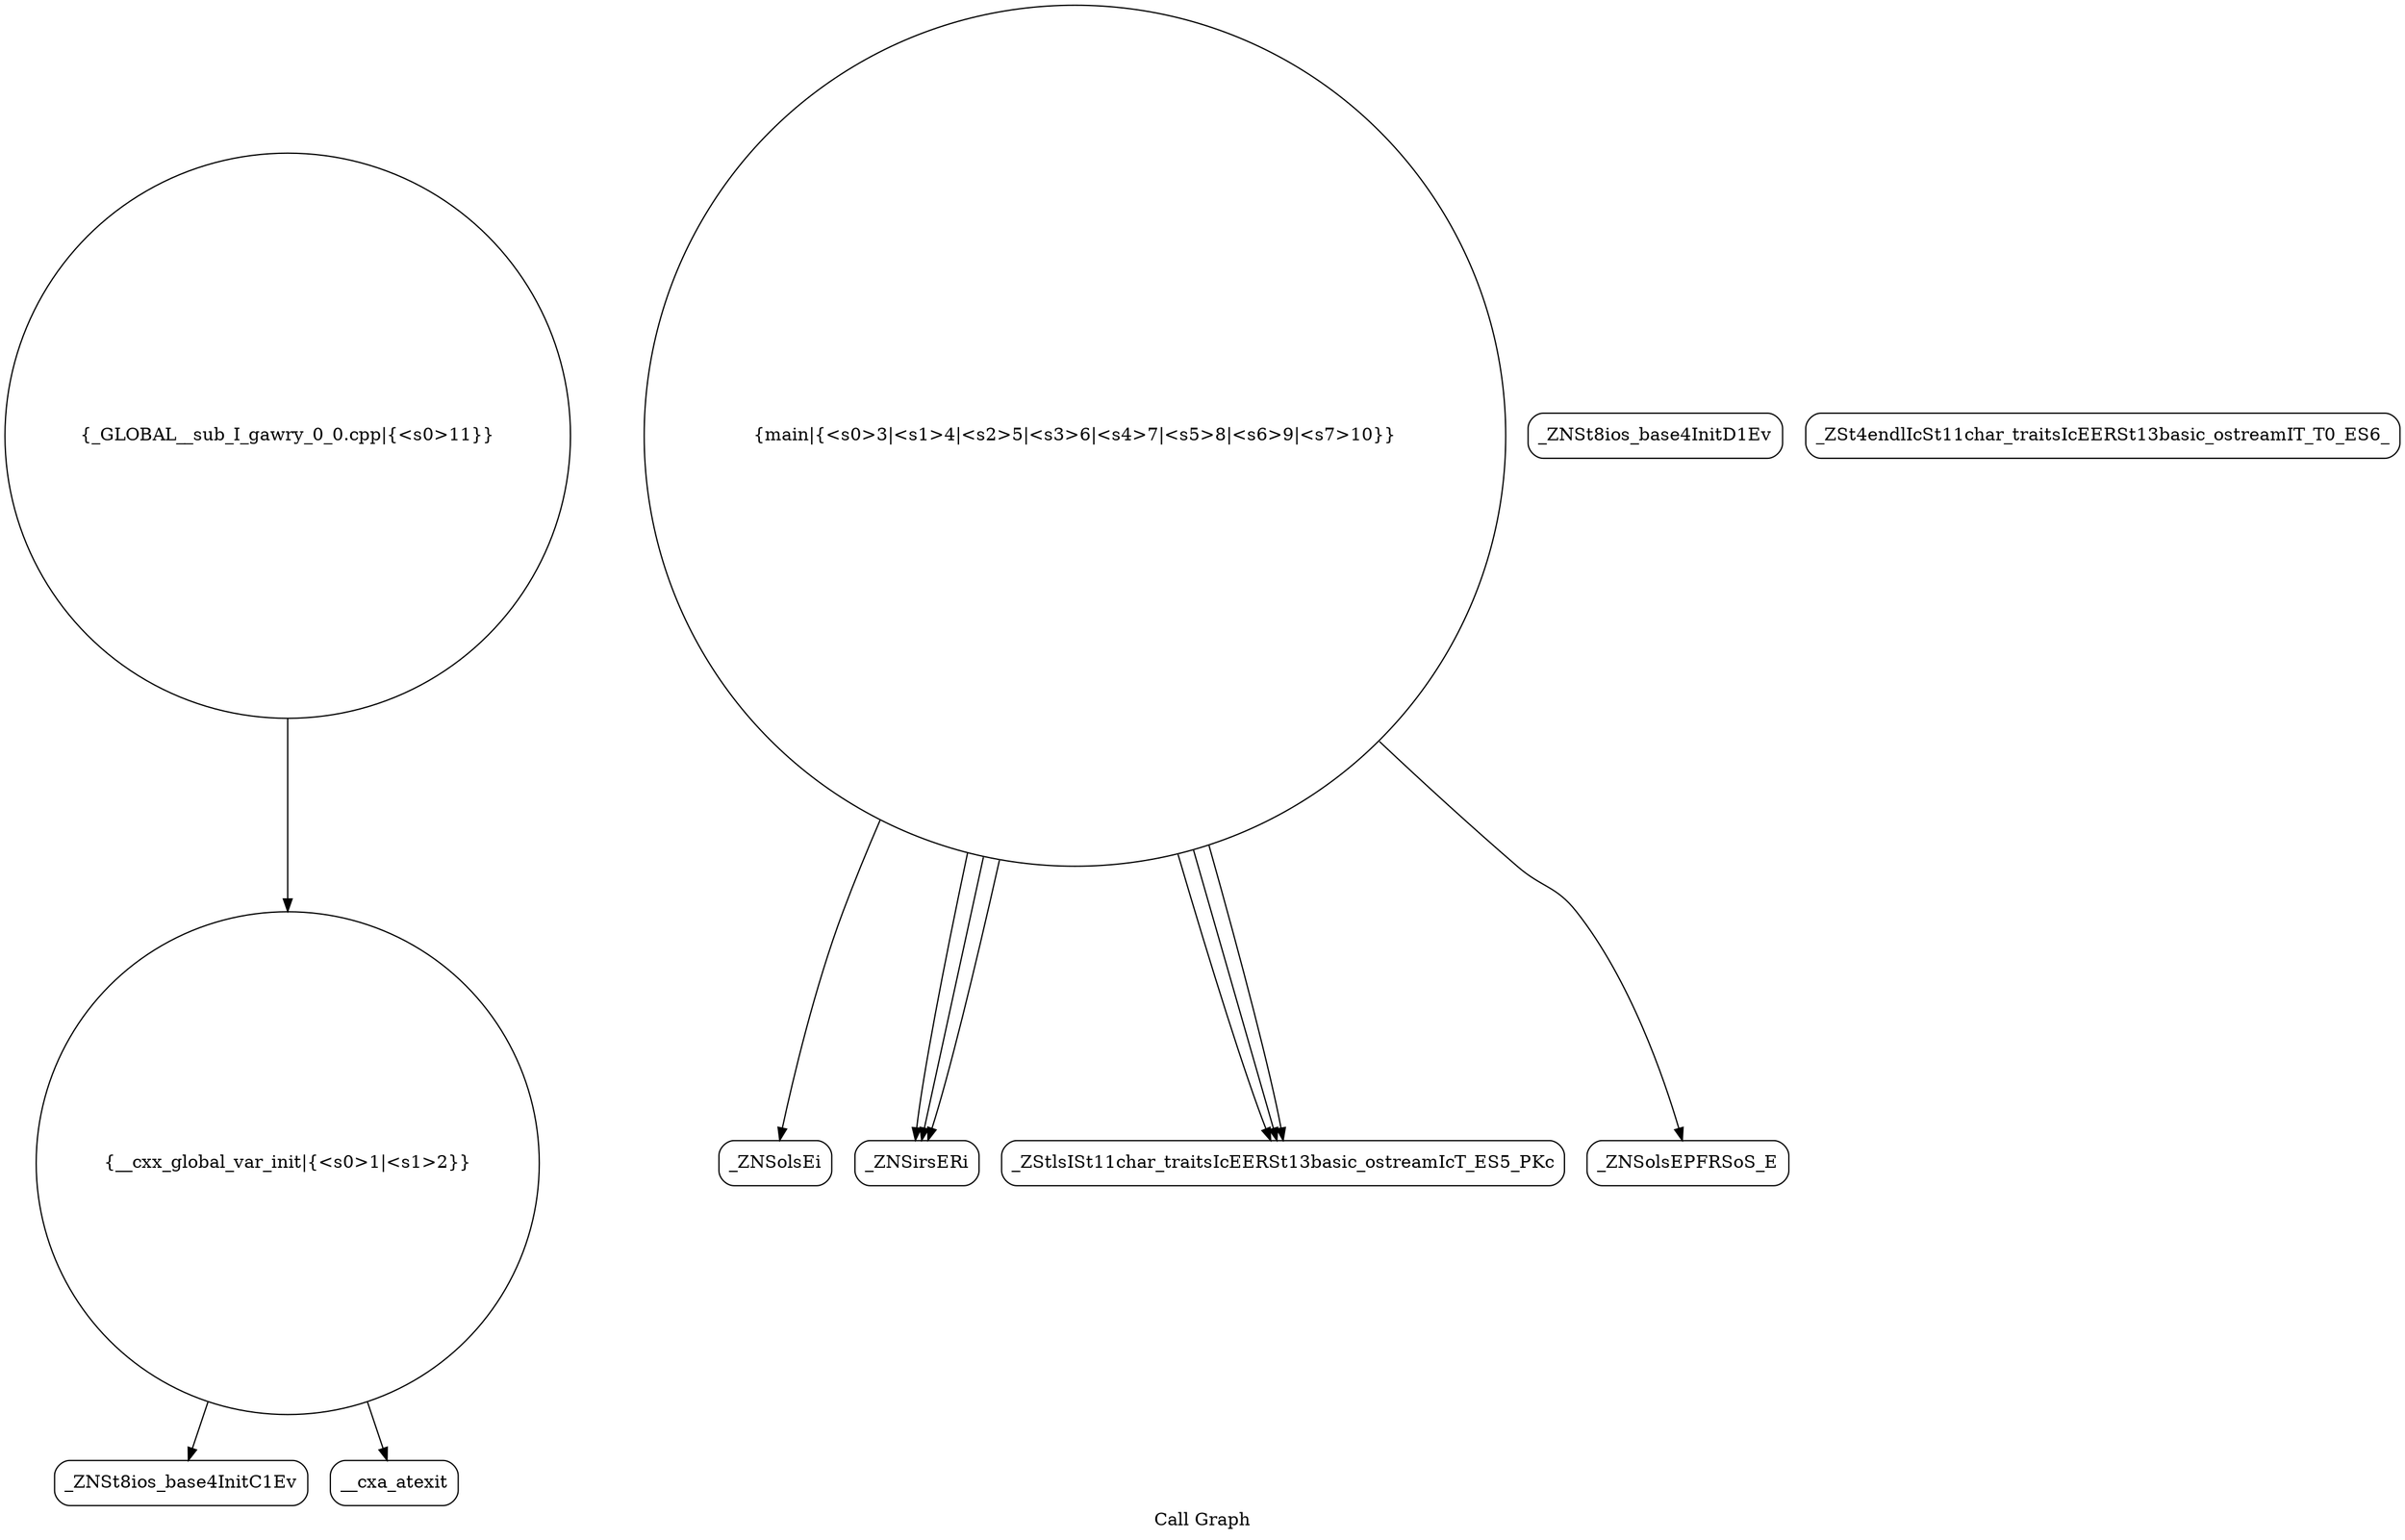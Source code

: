 digraph "Call Graph" {
	label="Call Graph";

	Node0x55fefefa3540 [shape=record,shape=circle,label="{__cxx_global_var_init|{<s0>1|<s1>2}}"];
	Node0x55fefefa3540:s0 -> Node0x55fefefa39d0[color=black];
	Node0x55fefefa3540:s1 -> Node0x55fefefa3ad0[color=black];
	Node0x55fefefa3cd0 [shape=record,shape=Mrecord,label="{_ZNSolsEi}"];
	Node0x55fefefa3a50 [shape=record,shape=Mrecord,label="{_ZNSt8ios_base4InitD1Ev}"];
	Node0x55fefefa3dd0 [shape=record,shape=Mrecord,label="{_ZSt4endlIcSt11char_traitsIcEERSt13basic_ostreamIT_T0_ES6_}"];
	Node0x55fefefa3b50 [shape=record,shape=circle,label="{main|{<s0>3|<s1>4|<s2>5|<s3>6|<s4>7|<s5>8|<s6>9|<s7>10}}"];
	Node0x55fefefa3b50:s0 -> Node0x55fefefa3bd0[color=black];
	Node0x55fefefa3b50:s1 -> Node0x55fefefa3bd0[color=black];
	Node0x55fefefa3b50:s2 -> Node0x55fefefa3bd0[color=black];
	Node0x55fefefa3b50:s3 -> Node0x55fefefa3c50[color=black];
	Node0x55fefefa3b50:s4 -> Node0x55fefefa3cd0[color=black];
	Node0x55fefefa3b50:s5 -> Node0x55fefefa3c50[color=black];
	Node0x55fefefa3b50:s6 -> Node0x55fefefa3c50[color=black];
	Node0x55fefefa3b50:s7 -> Node0x55fefefa3d50[color=black];
	Node0x55fefefa3c50 [shape=record,shape=Mrecord,label="{_ZStlsISt11char_traitsIcEERSt13basic_ostreamIcT_ES5_PKc}"];
	Node0x55fefefa39d0 [shape=record,shape=Mrecord,label="{_ZNSt8ios_base4InitC1Ev}"];
	Node0x55fefefa3d50 [shape=record,shape=Mrecord,label="{_ZNSolsEPFRSoS_E}"];
	Node0x55fefefa3ad0 [shape=record,shape=Mrecord,label="{__cxa_atexit}"];
	Node0x55fefefa3e50 [shape=record,shape=circle,label="{_GLOBAL__sub_I_gawry_0_0.cpp|{<s0>11}}"];
	Node0x55fefefa3e50:s0 -> Node0x55fefefa3540[color=black];
	Node0x55fefefa3bd0 [shape=record,shape=Mrecord,label="{_ZNSirsERi}"];
}
